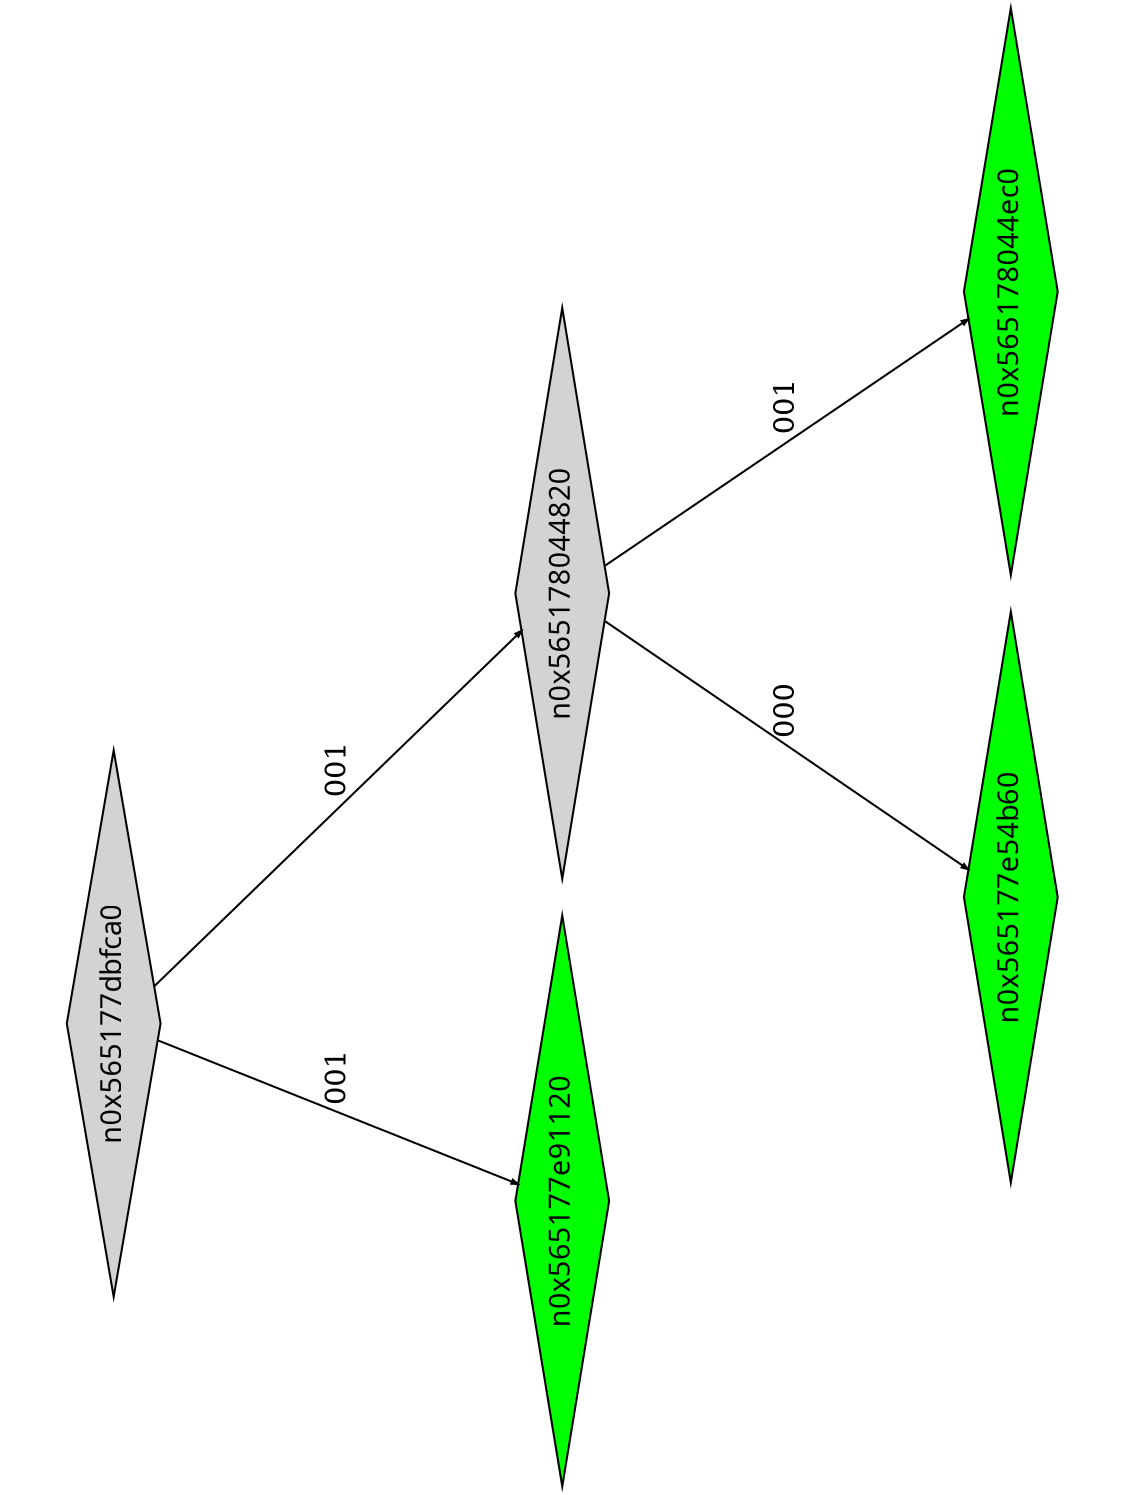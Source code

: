 digraph G {
	size="10,7.5";
	ratio=fill;
	rotate=90;
	center = "true";
	node [style="filled",width=.1,height=.1,fontname="Terminus"]
	edge [arrowsize=.3]
	n0x565177dbfca0 [shape=diamond];
	n0x565177dbfca0 -> n0x565177e91120 [label=001];
	n0x565177dbfca0 -> n0x565178044820 [label=001];
	n0x565178044820 [shape=diamond];
	n0x565178044820 -> n0x565177e54b60 [label=000];
	n0x565178044820 -> n0x565178044ec0 [label=001];
	n0x565178044ec0 [shape=diamond,fillcolor=green];
	n0x565177e54b60 [shape=diamond,fillcolor=green];
	n0x565177e91120 [shape=diamond,fillcolor=green];
}
